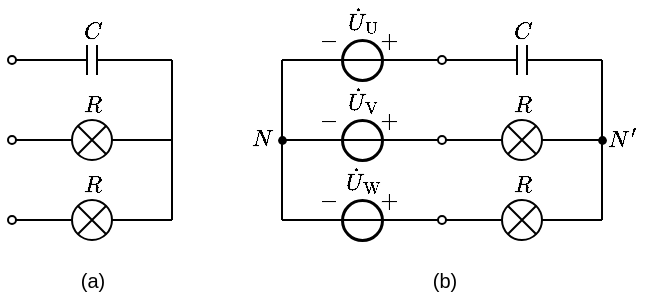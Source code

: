 <mxfile version="17.2.1" type="device"><diagram id="PY8sC8J9UIQYV0ZVtSv0" name="第 1 页"><mxGraphModel dx="449" dy="326" grid="1" gridSize="5" guides="1" tooltips="1" connect="1" arrows="1" fold="1" page="1" pageScale="1" pageWidth="827" pageHeight="1169" math="1" shadow="0"><root><mxCell id="0"/><mxCell id="1" parent="0"/><mxCell id="skHWcoqJZmu6JD9tcEyc-11" value="" style="endArrow=none;html=1;rounded=0;startArrow=oval;startFill=0;startSize=4;endSize=4;entryX=0;entryY=0.5;entryDx=0;entryDy=0;entryPerimeter=0;" edge="1" parent="1"><mxGeometry width="50" height="50" relative="1" as="geometry"><mxPoint x="290" y="120" as="sourcePoint"/><mxPoint x="319.5" y="120" as="targetPoint"/></mxGeometry></mxCell><mxCell id="skHWcoqJZmu6JD9tcEyc-1" value="" style="endArrow=none;html=1;rounded=0;fontSize=10;startSize=4;endSize=4;entryX=1;entryY=0.5;entryDx=0;entryDy=0;entryPerimeter=0;" edge="1" parent="1" target="skHWcoqJZmu6JD9tcEyc-41"><mxGeometry width="50" height="50" relative="1" as="geometry"><mxPoint x="370" y="160" as="sourcePoint"/><mxPoint x="344.5" y="160" as="targetPoint"/></mxGeometry></mxCell><mxCell id="skHWcoqJZmu6JD9tcEyc-3" value="" style="endArrow=none;html=1;rounded=0;startArrow=oval;startFill=0;startSize=4;endSize=4;entryX=0;entryY=0.5;entryDx=0;entryDy=0;entryPerimeter=0;" edge="1" parent="1" target="skHWcoqJZmu6JD9tcEyc-41"><mxGeometry width="50" height="50" relative="1" as="geometry"><mxPoint x="290" y="160" as="sourcePoint"/><mxPoint x="319.5" y="160" as="targetPoint"/></mxGeometry></mxCell><mxCell id="skHWcoqJZmu6JD9tcEyc-9" value="" style="endArrow=none;html=1;rounded=0;fontSize=10;startSize=4;endSize=4;entryX=1;entryY=0.5;entryDx=0;entryDy=0;entryPerimeter=0;" edge="1" parent="1"><mxGeometry width="50" height="50" relative="1" as="geometry"><mxPoint x="370" y="120" as="sourcePoint"/><mxPoint x="344.5" y="120" as="targetPoint"/></mxGeometry></mxCell><mxCell id="skHWcoqJZmu6JD9tcEyc-12" value="" style="endArrow=none;html=1;rounded=0;fontSize=10;startSize=4;endSize=4;entryX=1;entryY=0.5;entryDx=0;entryDy=0;entryPerimeter=0;" edge="1" parent="1" target="skHWcoqJZmu6JD9tcEyc-42"><mxGeometry width="50" height="50" relative="1" as="geometry"><mxPoint x="370" y="200" as="sourcePoint"/><mxPoint x="344.5" y="200" as="targetPoint"/></mxGeometry></mxCell><mxCell id="skHWcoqJZmu6JD9tcEyc-14" value="" style="endArrow=none;html=1;rounded=0;startArrow=oval;startFill=0;startSize=4;endSize=4;entryX=0;entryY=0.5;entryDx=0;entryDy=0;entryPerimeter=0;" edge="1" parent="1"><mxGeometry width="50" height="50" relative="1" as="geometry"><mxPoint x="290" y="200" as="sourcePoint"/><mxPoint x="319.5" y="200" as="targetPoint"/></mxGeometry></mxCell><mxCell id="skHWcoqJZmu6JD9tcEyc-15" value="" style="endArrow=none;html=1;rounded=0;fontSize=9;startSize=2;endSize=2;" edge="1" parent="1"><mxGeometry width="50" height="50" relative="1" as="geometry"><mxPoint x="370" y="200" as="sourcePoint"/><mxPoint x="370" y="120" as="targetPoint"/></mxGeometry></mxCell><mxCell id="skHWcoqJZmu6JD9tcEyc-40" value="" style="pointerEvents=1;verticalLabelPosition=bottom;shadow=0;dashed=0;align=center;html=1;verticalAlign=top;shape=mxgraph.electrical.capacitors.capacitor_1;direction=west;connectable=1;" vertex="1" parent="1"><mxGeometry x="305" y="112.5" width="50" height="15" as="geometry"/></mxCell><mxCell id="skHWcoqJZmu6JD9tcEyc-41" value="" style="verticalLabelPosition=bottom;shadow=0;dashed=0;align=center;html=1;verticalAlign=top;shape=mxgraph.electrical.abstract.multiplier;" vertex="1" parent="1"><mxGeometry x="320" y="150" width="20" height="20" as="geometry"/></mxCell><mxCell id="skHWcoqJZmu6JD9tcEyc-42" value="" style="verticalLabelPosition=bottom;shadow=0;dashed=0;align=center;html=1;verticalAlign=top;shape=mxgraph.electrical.abstract.multiplier;" vertex="1" parent="1"><mxGeometry x="320" y="190" width="20" height="20" as="geometry"/></mxCell><mxCell id="skHWcoqJZmu6JD9tcEyc-43" value="$$C$$" style="text;html=1;align=center;verticalAlign=middle;resizable=1;points=[];autosize=1;strokeColor=none;fillColor=none;fontSize=10;movable=1;rotatable=1;deletable=1;editable=1;connectable=1;" vertex="1" parent="1"><mxGeometry x="322.5" y="100" width="15" height="12.5" as="geometry"/></mxCell><mxCell id="skHWcoqJZmu6JD9tcEyc-44" value="$$R$$" style="text;html=1;align=center;verticalAlign=middle;resizable=1;points=[];autosize=1;strokeColor=none;fillColor=none;fontSize=10;movable=1;rotatable=1;deletable=1;editable=1;connectable=1;" vertex="1" parent="1"><mxGeometry x="320" y="135" width="20" height="15" as="geometry"/></mxCell><mxCell id="skHWcoqJZmu6JD9tcEyc-45" value="$$R$$" style="text;html=1;align=center;verticalAlign=middle;resizable=1;points=[];autosize=1;strokeColor=none;fillColor=none;fontSize=10;movable=1;rotatable=1;deletable=1;editable=1;connectable=1;" vertex="1" parent="1"><mxGeometry x="320" y="175" width="20" height="15" as="geometry"/></mxCell><mxCell id="skHWcoqJZmu6JD9tcEyc-47" value="(a)" style="text;html=1;align=center;verticalAlign=middle;resizable=0;points=[];autosize=1;strokeColor=none;fillColor=none;fontSize=10;" vertex="1" parent="1"><mxGeometry x="317.5" y="220" width="25" height="20" as="geometry"/></mxCell><mxCell id="skHWcoqJZmu6JD9tcEyc-48" value="" style="endArrow=none;html=1;rounded=0;startArrow=oval;startFill=0;startSize=4;endSize=4;entryX=0;entryY=0.5;entryDx=0;entryDy=0;entryPerimeter=0;" edge="1" parent="1"><mxGeometry width="50" height="50" relative="1" as="geometry"><mxPoint x="505" y="120" as="sourcePoint"/><mxPoint x="534.5" y="120" as="targetPoint"/></mxGeometry></mxCell><mxCell id="skHWcoqJZmu6JD9tcEyc-49" value="" style="endArrow=none;html=1;rounded=0;fontSize=10;startSize=4;endSize=4;entryX=1;entryY=0.5;entryDx=0;entryDy=0;entryPerimeter=0;" edge="1" parent="1" target="skHWcoqJZmu6JD9tcEyc-56"><mxGeometry width="50" height="50" relative="1" as="geometry"><mxPoint x="585" y="160" as="sourcePoint"/><mxPoint x="559.5" y="160" as="targetPoint"/></mxGeometry></mxCell><mxCell id="skHWcoqJZmu6JD9tcEyc-50" value="" style="endArrow=none;html=1;rounded=0;startArrow=oval;startFill=0;startSize=4;endSize=4;entryX=0;entryY=0.5;entryDx=0;entryDy=0;entryPerimeter=0;" edge="1" parent="1" target="skHWcoqJZmu6JD9tcEyc-56"><mxGeometry width="50" height="50" relative="1" as="geometry"><mxPoint x="505" y="160" as="sourcePoint"/><mxPoint x="534.5" y="160" as="targetPoint"/></mxGeometry></mxCell><mxCell id="skHWcoqJZmu6JD9tcEyc-51" value="" style="endArrow=none;html=1;rounded=0;fontSize=10;startSize=4;endSize=4;entryX=1;entryY=0.5;entryDx=0;entryDy=0;entryPerimeter=0;" edge="1" parent="1"><mxGeometry width="50" height="50" relative="1" as="geometry"><mxPoint x="585" y="120" as="sourcePoint"/><mxPoint x="559.5" y="120" as="targetPoint"/></mxGeometry></mxCell><mxCell id="skHWcoqJZmu6JD9tcEyc-52" value="" style="endArrow=none;html=1;rounded=0;fontSize=10;startSize=4;endSize=4;entryX=1;entryY=0.5;entryDx=0;entryDy=0;entryPerimeter=0;" edge="1" parent="1" target="skHWcoqJZmu6JD9tcEyc-57"><mxGeometry width="50" height="50" relative="1" as="geometry"><mxPoint x="585" y="200" as="sourcePoint"/><mxPoint x="559.5" y="200" as="targetPoint"/></mxGeometry></mxCell><mxCell id="skHWcoqJZmu6JD9tcEyc-53" value="" style="endArrow=none;html=1;rounded=0;startArrow=oval;startFill=0;startSize=4;endSize=4;entryX=0;entryY=0.5;entryDx=0;entryDy=0;entryPerimeter=0;" edge="1" parent="1"><mxGeometry width="50" height="50" relative="1" as="geometry"><mxPoint x="505" y="200" as="sourcePoint"/><mxPoint x="534.5" y="200" as="targetPoint"/></mxGeometry></mxCell><mxCell id="skHWcoqJZmu6JD9tcEyc-54" value="" style="endArrow=none;html=1;rounded=0;fontSize=9;startSize=2;endSize=2;" edge="1" parent="1"><mxGeometry width="50" height="50" relative="1" as="geometry"><mxPoint x="585" y="200" as="sourcePoint"/><mxPoint x="585" y="120" as="targetPoint"/></mxGeometry></mxCell><mxCell id="skHWcoqJZmu6JD9tcEyc-55" value="" style="pointerEvents=1;verticalLabelPosition=bottom;shadow=0;dashed=0;align=center;html=1;verticalAlign=top;shape=mxgraph.electrical.capacitors.capacitor_1;direction=west;connectable=1;" vertex="1" parent="1"><mxGeometry x="520" y="112.5" width="50" height="15" as="geometry"/></mxCell><mxCell id="skHWcoqJZmu6JD9tcEyc-56" value="" style="verticalLabelPosition=bottom;shadow=0;dashed=0;align=center;html=1;verticalAlign=top;shape=mxgraph.electrical.abstract.multiplier;" vertex="1" parent="1"><mxGeometry x="535" y="150" width="20" height="20" as="geometry"/></mxCell><mxCell id="skHWcoqJZmu6JD9tcEyc-57" value="" style="verticalLabelPosition=bottom;shadow=0;dashed=0;align=center;html=1;verticalAlign=top;shape=mxgraph.electrical.abstract.multiplier;" vertex="1" parent="1"><mxGeometry x="535" y="190" width="20" height="20" as="geometry"/></mxCell><mxCell id="skHWcoqJZmu6JD9tcEyc-58" value="$$C$$" style="text;html=1;align=center;verticalAlign=middle;resizable=1;points=[];autosize=1;strokeColor=none;fillColor=none;fontSize=10;movable=1;rotatable=1;deletable=1;editable=1;connectable=1;" vertex="1" parent="1"><mxGeometry x="537.5" y="100" width="15" height="12.5" as="geometry"/></mxCell><mxCell id="skHWcoqJZmu6JD9tcEyc-59" value="$$R$$" style="text;html=1;align=center;verticalAlign=middle;resizable=1;points=[];autosize=1;strokeColor=none;fillColor=none;fontSize=10;movable=1;rotatable=1;deletable=1;editable=1;connectable=1;" vertex="1" parent="1"><mxGeometry x="535" y="135" width="20" height="15" as="geometry"/></mxCell><mxCell id="skHWcoqJZmu6JD9tcEyc-60" value="$$R$$" style="text;html=1;align=center;verticalAlign=middle;resizable=1;points=[];autosize=1;strokeColor=none;fillColor=none;fontSize=10;movable=1;rotatable=1;deletable=1;editable=1;connectable=1;" vertex="1" parent="1"><mxGeometry x="535" y="175" width="20" height="15" as="geometry"/></mxCell><mxCell id="skHWcoqJZmu6JD9tcEyc-62" value="$$-$$" style="text;resizable=1;autosize=1;align=center;verticalAlign=middle;points=[];fillColor=none;strokeColor=none;rounded=0;html=1;imageAspect=1;noLabel=0;recursiveResize=1;expand=1;editable=1;movable=1;rotatable=1;deletable=1;connectable=0;comic=0;fontSize=10;" vertex="1" parent="1"><mxGeometry x="440" y="100" width="15" height="20" as="geometry"/></mxCell><mxCell id="skHWcoqJZmu6JD9tcEyc-63" value="$$+$$" style="text;html=1;resizable=1;autosize=1;align=center;verticalAlign=middle;points=[];fillColor=none;strokeColor=none;rounded=0;movable=1;rotatable=1;deletable=1;editable=1;connectable=0;fontSize=10;" vertex="1" parent="1"><mxGeometry x="470" y="100" width="15" height="20" as="geometry"/></mxCell><mxCell id="skHWcoqJZmu6JD9tcEyc-64" value="" style="ellipse;whiteSpace=wrap;html=1;aspect=fixed;labelBorderColor=none;fontSize=10;strokeColor=default;strokeWidth=1.5;fillColor=none;" vertex="1" parent="1"><mxGeometry x="455" y="110" width="20" height="20" as="geometry"/></mxCell><mxCell id="skHWcoqJZmu6JD9tcEyc-65" value="" style="endArrow=none;html=1;rounded=0;fontSize=10;startSize=4;endSize=4;exitX=1;exitY=0.5;exitDx=0;exitDy=0;" edge="1" parent="1" source="skHWcoqJZmu6JD9tcEyc-64"><mxGeometry width="50" height="50" relative="1" as="geometry"><mxPoint x="440" y="180" as="sourcePoint"/><mxPoint x="503" y="120" as="targetPoint"/></mxGeometry></mxCell><mxCell id="skHWcoqJZmu6JD9tcEyc-66" value="\(\dot{U}_\mathrm{U}\)" style="text;html=1;resizable=1;autosize=1;align=center;verticalAlign=middle;points=[];fillColor=none;strokeColor=none;rounded=0;comic=0;movable=1;rotatable=1;deletable=1;editable=1;connectable=0;fontSize=10;" vertex="1" parent="1"><mxGeometry x="455" y="90" width="20" height="20" as="geometry"/></mxCell><mxCell id="skHWcoqJZmu6JD9tcEyc-67" value="" style="endArrow=none;html=1;rounded=0;fontSize=10;entryX=1;entryY=0.5;entryDx=0;entryDy=0;exitX=0;exitY=0.5;exitDx=0;exitDy=0;" edge="1" parent="1" source="skHWcoqJZmu6JD9tcEyc-64" target="skHWcoqJZmu6JD9tcEyc-64"><mxGeometry width="50" height="50" relative="1" as="geometry"><mxPoint x="470" y="170" as="sourcePoint"/><mxPoint x="520" y="120" as="targetPoint"/></mxGeometry></mxCell><mxCell id="skHWcoqJZmu6JD9tcEyc-68" value="" style="endArrow=none;html=1;rounded=0;fontSize=10;entryX=0;entryY=0.5;entryDx=0;entryDy=0;" edge="1" parent="1" target="skHWcoqJZmu6JD9tcEyc-64"><mxGeometry width="50" height="50" relative="1" as="geometry"><mxPoint x="425" y="120" as="sourcePoint"/><mxPoint x="525" y="125" as="targetPoint"/></mxGeometry></mxCell><mxCell id="skHWcoqJZmu6JD9tcEyc-69" value="$$-$$" style="text;resizable=1;autosize=1;align=center;verticalAlign=middle;points=[];fillColor=none;strokeColor=none;rounded=0;html=1;imageAspect=1;noLabel=0;recursiveResize=1;expand=1;editable=1;movable=1;rotatable=1;deletable=1;connectable=0;comic=0;fontSize=10;" vertex="1" parent="1"><mxGeometry x="440" y="140" width="15" height="20" as="geometry"/></mxCell><mxCell id="skHWcoqJZmu6JD9tcEyc-70" value="$$+$$" style="text;html=1;resizable=1;autosize=1;align=center;verticalAlign=middle;points=[];fillColor=none;strokeColor=none;rounded=0;movable=1;rotatable=1;deletable=1;editable=1;connectable=0;fontSize=10;" vertex="1" parent="1"><mxGeometry x="470" y="140" width="15" height="20" as="geometry"/></mxCell><mxCell id="skHWcoqJZmu6JD9tcEyc-71" value="" style="ellipse;whiteSpace=wrap;html=1;aspect=fixed;labelBorderColor=none;fontSize=10;strokeColor=default;strokeWidth=1.5;fillColor=none;" vertex="1" parent="1"><mxGeometry x="455" y="150" width="20" height="20" as="geometry"/></mxCell><mxCell id="skHWcoqJZmu6JD9tcEyc-72" value="" style="endArrow=none;html=1;rounded=0;fontSize=10;startSize=4;endSize=4;exitX=1;exitY=0.5;exitDx=0;exitDy=0;" edge="1" parent="1" source="skHWcoqJZmu6JD9tcEyc-71"><mxGeometry width="50" height="50" relative="1" as="geometry"><mxPoint x="440" y="220" as="sourcePoint"/><mxPoint x="503" y="160" as="targetPoint"/></mxGeometry></mxCell><mxCell id="skHWcoqJZmu6JD9tcEyc-73" value="\(\dot{U}_\mathrm{V}\)" style="text;html=1;resizable=1;autosize=1;align=center;verticalAlign=middle;points=[];fillColor=none;strokeColor=none;rounded=0;comic=0;movable=1;rotatable=1;deletable=1;editable=1;connectable=0;fontSize=10;" vertex="1" parent="1"><mxGeometry x="455" y="130" width="20" height="20" as="geometry"/></mxCell><mxCell id="skHWcoqJZmu6JD9tcEyc-74" value="" style="endArrow=none;html=1;rounded=0;fontSize=10;entryX=1;entryY=0.5;entryDx=0;entryDy=0;exitX=0;exitY=0.5;exitDx=0;exitDy=0;" edge="1" parent="1" source="skHWcoqJZmu6JD9tcEyc-71" target="skHWcoqJZmu6JD9tcEyc-71"><mxGeometry width="50" height="50" relative="1" as="geometry"><mxPoint x="470" y="210" as="sourcePoint"/><mxPoint x="520" y="160" as="targetPoint"/></mxGeometry></mxCell><mxCell id="skHWcoqJZmu6JD9tcEyc-75" value="" style="endArrow=none;html=1;rounded=0;fontSize=10;entryX=0;entryY=0.5;entryDx=0;entryDy=0;" edge="1" parent="1" target="skHWcoqJZmu6JD9tcEyc-71"><mxGeometry width="50" height="50" relative="1" as="geometry"><mxPoint x="425" y="160" as="sourcePoint"/><mxPoint x="525" y="165" as="targetPoint"/></mxGeometry></mxCell><mxCell id="skHWcoqJZmu6JD9tcEyc-76" value="$$-$$" style="text;resizable=1;autosize=1;align=center;verticalAlign=middle;points=[];fillColor=none;strokeColor=none;rounded=0;html=1;imageAspect=1;noLabel=0;recursiveResize=1;expand=1;editable=1;movable=1;rotatable=1;deletable=1;connectable=0;comic=0;fontSize=10;" vertex="1" parent="1"><mxGeometry x="440" y="180" width="15" height="20" as="geometry"/></mxCell><mxCell id="skHWcoqJZmu6JD9tcEyc-77" value="$$+$$" style="text;html=1;resizable=1;autosize=1;align=center;verticalAlign=middle;points=[];fillColor=none;strokeColor=none;rounded=0;movable=1;rotatable=1;deletable=1;editable=1;connectable=0;fontSize=10;" vertex="1" parent="1"><mxGeometry x="470" y="180" width="15" height="20" as="geometry"/></mxCell><mxCell id="skHWcoqJZmu6JD9tcEyc-78" value="" style="ellipse;whiteSpace=wrap;html=1;aspect=fixed;labelBorderColor=none;fontSize=10;strokeColor=default;strokeWidth=1.5;fillColor=none;" vertex="1" parent="1"><mxGeometry x="455" y="190" width="20" height="20" as="geometry"/></mxCell><mxCell id="skHWcoqJZmu6JD9tcEyc-79" value="" style="endArrow=none;html=1;rounded=0;fontSize=10;startSize=4;endSize=4;exitX=1;exitY=0.5;exitDx=0;exitDy=0;" edge="1" parent="1" source="skHWcoqJZmu6JD9tcEyc-78"><mxGeometry width="50" height="50" relative="1" as="geometry"><mxPoint x="440" y="260" as="sourcePoint"/><mxPoint x="503" y="200" as="targetPoint"/></mxGeometry></mxCell><mxCell id="skHWcoqJZmu6JD9tcEyc-80" value="\(\dot{U}_\mathrm{W}\)" style="text;html=1;resizable=1;autosize=1;align=center;verticalAlign=middle;points=[];fillColor=none;strokeColor=none;rounded=0;comic=0;movable=1;rotatable=1;deletable=1;editable=1;connectable=0;fontSize=10;" vertex="1" parent="1"><mxGeometry x="455" y="170" width="20" height="20" as="geometry"/></mxCell><mxCell id="skHWcoqJZmu6JD9tcEyc-81" value="" style="endArrow=none;html=1;rounded=0;fontSize=10;entryX=1;entryY=0.5;entryDx=0;entryDy=0;exitX=0;exitY=0.5;exitDx=0;exitDy=0;" edge="1" parent="1" source="skHWcoqJZmu6JD9tcEyc-78" target="skHWcoqJZmu6JD9tcEyc-78"><mxGeometry width="50" height="50" relative="1" as="geometry"><mxPoint x="470" y="250" as="sourcePoint"/><mxPoint x="520" y="200" as="targetPoint"/></mxGeometry></mxCell><mxCell id="skHWcoqJZmu6JD9tcEyc-82" value="" style="endArrow=none;html=1;rounded=0;fontSize=10;entryX=0;entryY=0.5;entryDx=0;entryDy=0;" edge="1" parent="1" target="skHWcoqJZmu6JD9tcEyc-78"><mxGeometry width="50" height="50" relative="1" as="geometry"><mxPoint x="425" y="200" as="sourcePoint"/><mxPoint x="525" y="205" as="targetPoint"/></mxGeometry></mxCell><mxCell id="skHWcoqJZmu6JD9tcEyc-83" value="" style="endArrow=none;html=1;rounded=0;fontSize=10;" edge="1" parent="1"><mxGeometry width="50" height="50" relative="1" as="geometry"><mxPoint x="425" y="200" as="sourcePoint"/><mxPoint x="425" y="120" as="targetPoint"/></mxGeometry></mxCell><mxCell id="skHWcoqJZmu6JD9tcEyc-84" value="" style="shape=waypoint;sketch=0;fillStyle=solid;size=6;pointerEvents=1;points=[];fillColor=none;resizable=1;rotatable=1;perimeter=centerPerimeter;snapToPoint=1;fontSize=6;strokeColor=default;strokeWidth=0.2;movable=1;deletable=1;editable=1;connectable=1;" vertex="1" parent="1"><mxGeometry x="420" y="155" width="10" height="10" as="geometry"/></mxCell><mxCell id="skHWcoqJZmu6JD9tcEyc-85" value="" style="shape=waypoint;sketch=0;fillStyle=solid;size=6;pointerEvents=1;points=[];fillColor=none;resizable=1;rotatable=1;perimeter=centerPerimeter;snapToPoint=1;fontSize=6;strokeColor=default;strokeWidth=0.2;movable=1;deletable=1;editable=1;connectable=1;" vertex="1" parent="1"><mxGeometry x="580" y="155" width="10" height="10" as="geometry"/></mxCell><mxCell id="skHWcoqJZmu6JD9tcEyc-86" value="$$N$$" style="text;html=1;align=center;verticalAlign=middle;resizable=1;points=[];autosize=1;strokeColor=none;fillColor=none;fontSize=10;movable=1;rotatable=1;deletable=1;editable=1;connectable=1;" vertex="1" parent="1"><mxGeometry x="405" y="150" width="20" height="20" as="geometry"/></mxCell><mxCell id="skHWcoqJZmu6JD9tcEyc-87" value="$$N'$$" style="text;html=1;align=center;verticalAlign=middle;resizable=1;points=[];autosize=1;strokeColor=none;fillColor=none;fontSize=10;movable=1;rotatable=1;deletable=1;editable=1;connectable=1;" vertex="1" parent="1"><mxGeometry x="585" y="150" width="20" height="20" as="geometry"/></mxCell><mxCell id="skHWcoqJZmu6JD9tcEyc-89" value="(b)" style="text;html=1;align=center;verticalAlign=middle;resizable=0;points=[];autosize=1;strokeColor=none;fillColor=none;fontSize=10;" vertex="1" parent="1"><mxGeometry x="493" y="220" width="25" height="20" as="geometry"/></mxCell></root></mxGraphModel></diagram></mxfile>